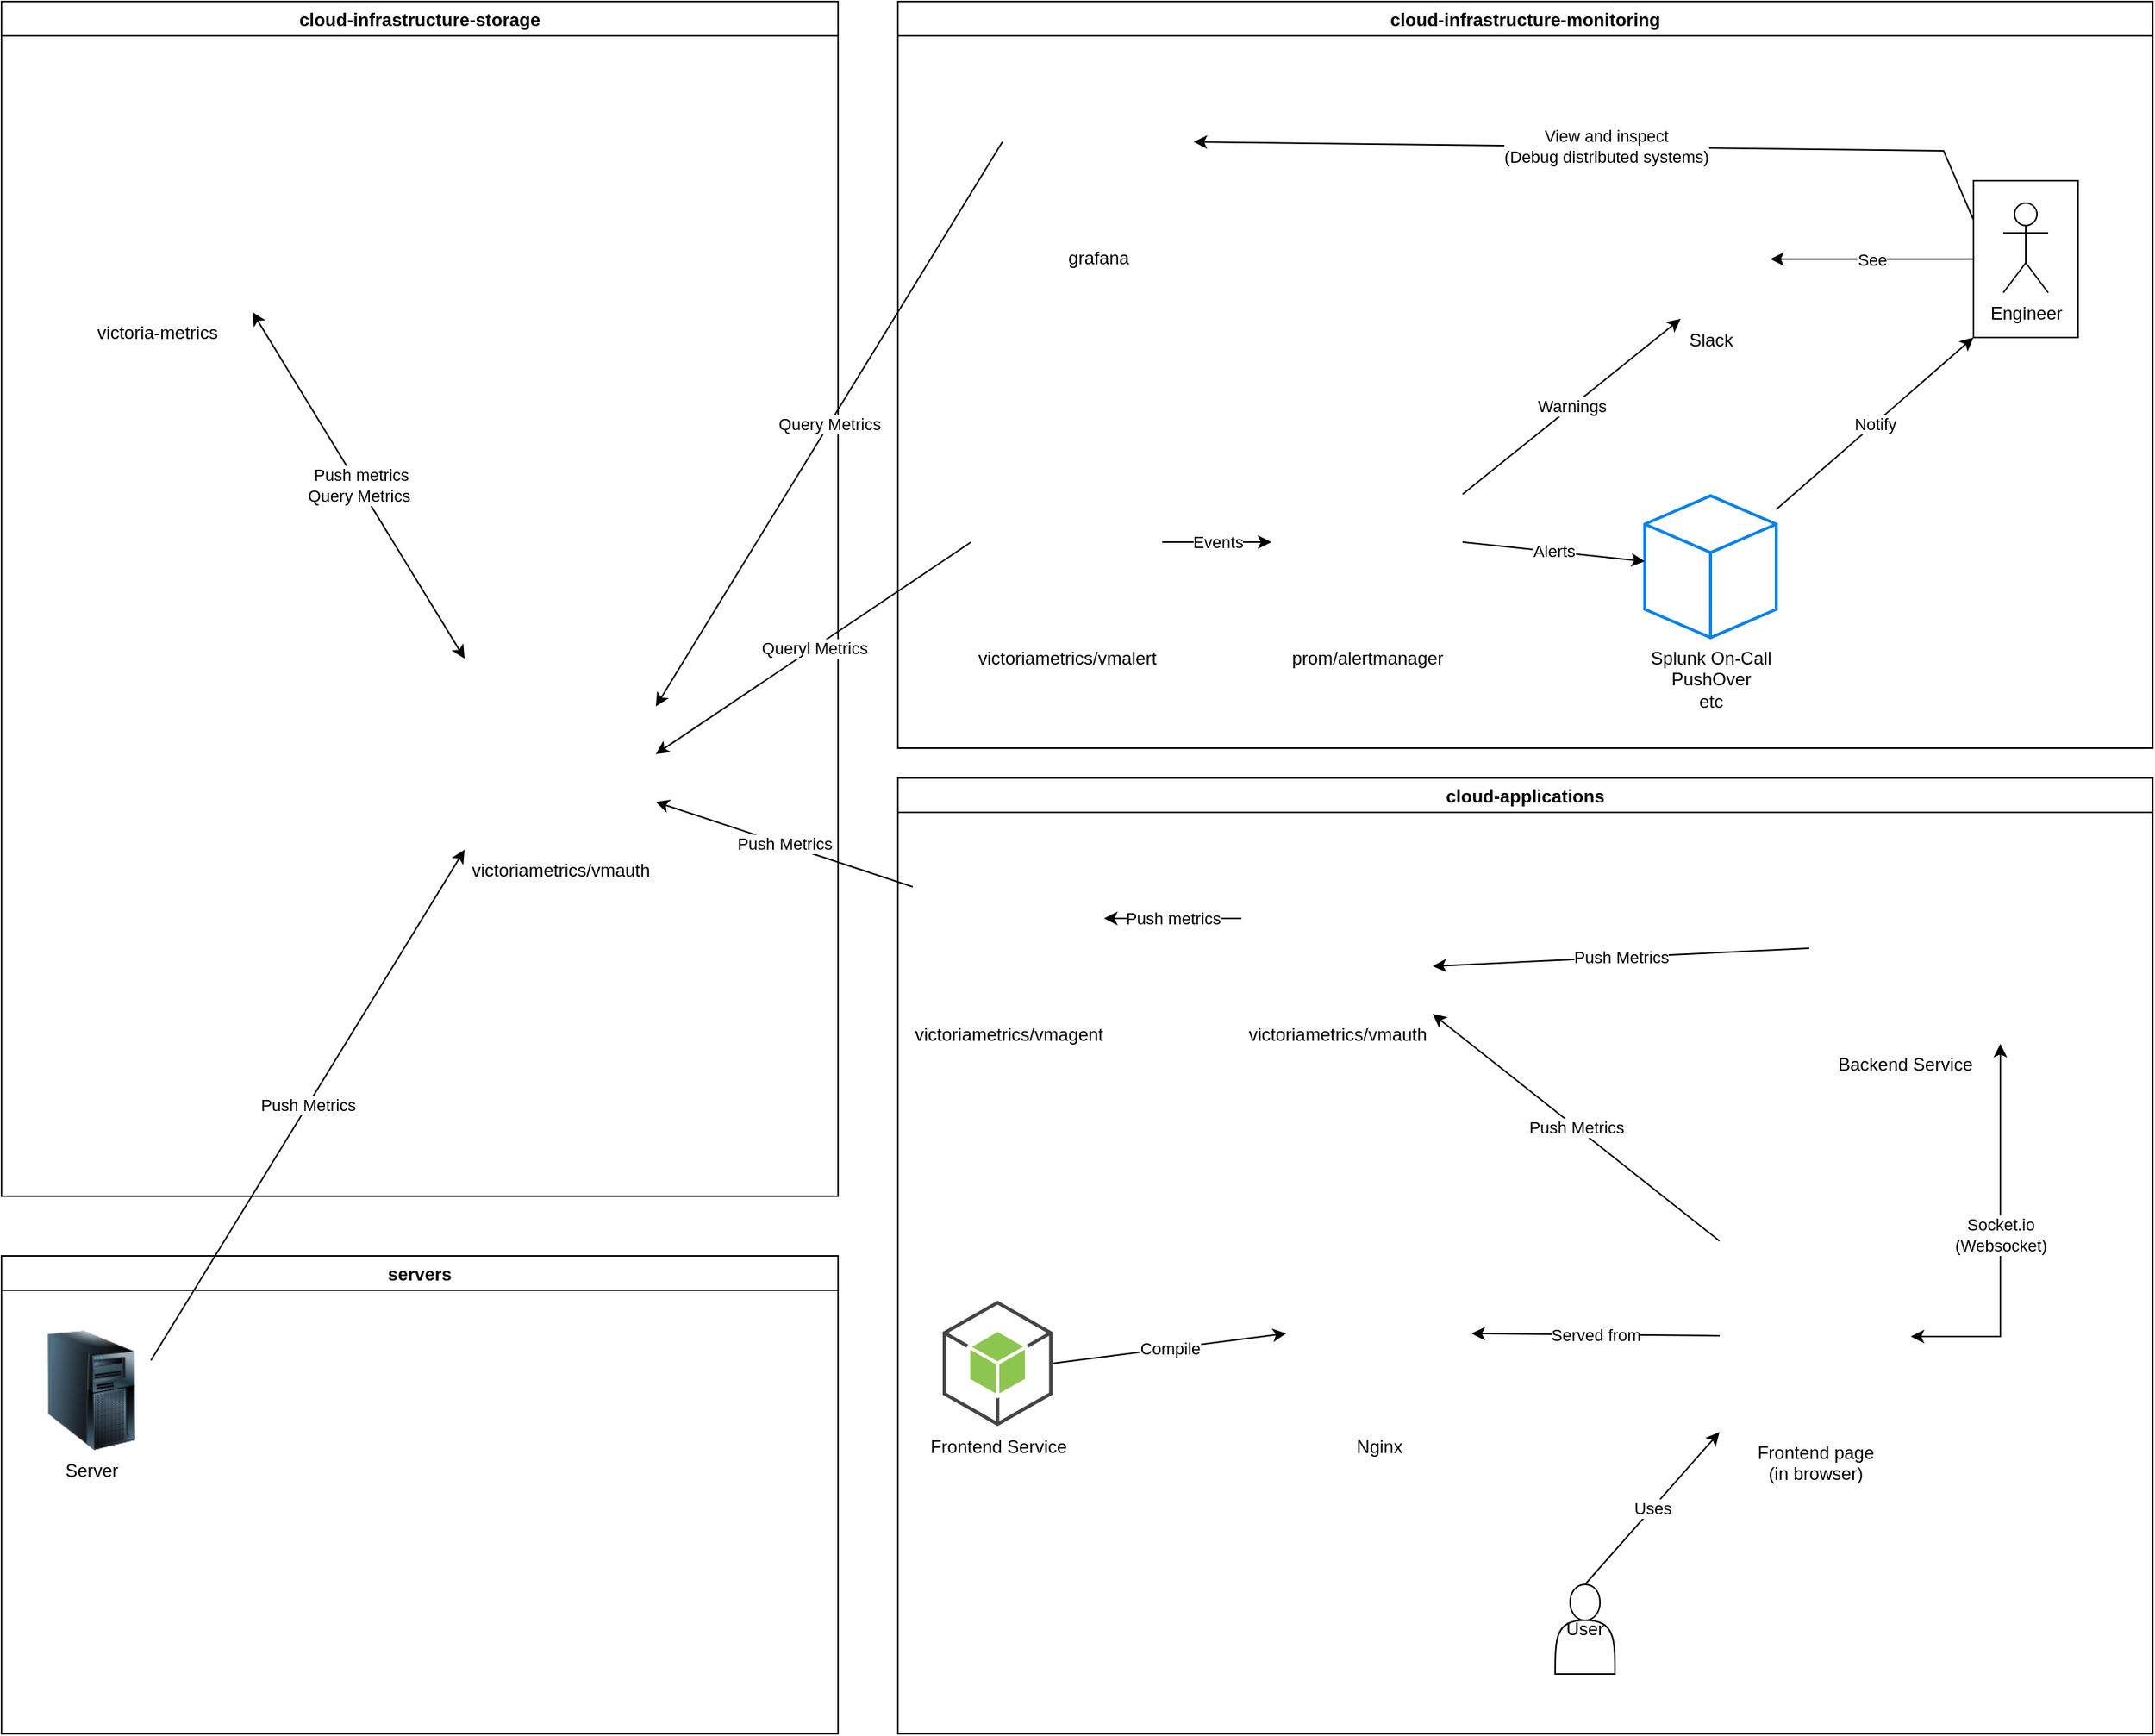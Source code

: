 <mxfile version="20.3.0" type="device"><diagram id="92SBpQTzjibv6ayXNiNW" name="Page-1"><mxGraphModel dx="1422" dy="861" grid="1" gridSize="10" guides="1" tooltips="1" connect="1" arrows="1" fold="1" page="1" pageScale="1" pageWidth="827" pageHeight="1169" math="0" shadow="0"><root><mxCell id="0"/><mxCell id="1" parent="0"/><mxCell id="h9Q-QWtB2pq_44gZU6Tq-1" value="cloud-applications" style="swimlane;" parent="1" vertex="1"><mxGeometry x="640" y="520" width="840" height="640" as="geometry"/></mxCell><mxCell id="h9Q-QWtB2pq_44gZU6Tq-44" value="Backend Service" style="shape=image;html=1;verticalAlign=top;verticalLabelPosition=bottom;labelBackgroundColor=#ffffff;imageAspect=0;aspect=fixed;image=https://cdn1.iconfinder.com/data/icons/social-media-2106/24/social_media_social_media_logo_docker-128.png" parent="h9Q-QWtB2pq_44gZU6Tq-1" vertex="1"><mxGeometry x="610" y="50" width="128" height="128" as="geometry"/></mxCell><mxCell id="h9Q-QWtB2pq_44gZU6Tq-46" value="victoriametrics/vmauth" style="shape=image;html=1;verticalAlign=top;verticalLabelPosition=bottom;labelBackgroundColor=#ffffff;imageAspect=0;aspect=fixed;image=https://cdn0.iconfinder.com/data/icons/social-media-2104/24/social_media_social_media_logo_docker-128.png" parent="h9Q-QWtB2pq_44gZU6Tq-1" vertex="1"><mxGeometry x="230" y="30" width="128" height="128" as="geometry"/></mxCell><mxCell id="h9Q-QWtB2pq_44gZU6Tq-48" value="Push Metrics" style="endArrow=classic;html=1;rounded=0;exitX=0;exitY=0.5;exitDx=0;exitDy=0;entryX=1;entryY=0.75;entryDx=0;entryDy=0;" parent="h9Q-QWtB2pq_44gZU6Tq-1" source="h9Q-QWtB2pq_44gZU6Tq-44" target="h9Q-QWtB2pq_44gZU6Tq-46" edge="1"><mxGeometry width="50" height="50" relative="1" as="geometry"><mxPoint x="340" y="320" as="sourcePoint"/><mxPoint x="540" y="150" as="targetPoint"/><Array as="points"/></mxGeometry></mxCell><mxCell id="h9Q-QWtB2pq_44gZU6Tq-49" value="Nginx" style="shape=image;html=1;verticalAlign=top;verticalLabelPosition=bottom;labelBackgroundColor=#ffffff;imageAspect=0;aspect=fixed;image=https://cdn0.iconfinder.com/data/icons/social-media-2104/24/social_media_social_media_logo_docker-128.png" parent="h9Q-QWtB2pq_44gZU6Tq-1" vertex="1"><mxGeometry x="260" y="310" width="124" height="124" as="geometry"/></mxCell><mxCell id="h9Q-QWtB2pq_44gZU6Tq-51" value="Compile" style="endArrow=classic;html=1;rounded=0;entryX=0;entryY=0.5;entryDx=0;entryDy=0;exitX=1;exitY=0.5;exitDx=0;exitDy=0;exitPerimeter=0;" parent="h9Q-QWtB2pq_44gZU6Tq-1" source="h9Q-QWtB2pq_44gZU6Tq-52" target="h9Q-QWtB2pq_44gZU6Tq-49" edge="1"><mxGeometry width="50" height="50" relative="1" as="geometry"><mxPoint x="200" y="260" as="sourcePoint"/><mxPoint x="250" y="210" as="targetPoint"/></mxGeometry></mxCell><mxCell id="h9Q-QWtB2pq_44gZU6Tq-52" value="&lt;span style=&quot;background-color: rgb(255, 255, 255);&quot;&gt;Frontend Service&lt;/span&gt;" style="outlineConnect=0;dashed=0;verticalLabelPosition=bottom;verticalAlign=top;align=center;html=1;shape=mxgraph.aws3.android;fillColor=#8CC64F;gradientColor=none;" parent="h9Q-QWtB2pq_44gZU6Tq-1" vertex="1"><mxGeometry x="30" y="350" width="73.5" height="84" as="geometry"/></mxCell><mxCell id="h9Q-QWtB2pq_44gZU6Tq-57" value="Socket.io&lt;br&gt;(Websocket)" style="edgeStyle=orthogonalEdgeStyle;rounded=0;orthogonalLoop=1;jettySize=auto;html=1;endArrow=classic;endFill=1;entryX=1;entryY=1;entryDx=0;entryDy=0;strokeColor=default;startArrow=classic;startFill=1;" parent="h9Q-QWtB2pq_44gZU6Tq-1" source="h9Q-QWtB2pq_44gZU6Tq-53" target="h9Q-QWtB2pq_44gZU6Tq-44" edge="1"><mxGeometry relative="1" as="geometry"><mxPoint x="422" y="284" as="targetPoint"/><Array as="points"><mxPoint x="738" y="374"/></Array></mxGeometry></mxCell><mxCell id="h9Q-QWtB2pq_44gZU6Tq-53" value="Frontend page&lt;br&gt;(in browser)" style="shape=image;html=1;verticalAlign=top;verticalLabelPosition=bottom;labelBackgroundColor=#ffffff;imageAspect=0;aspect=fixed;image=https://cdn4.iconfinder.com/data/icons/online-marketing-hand-drawn-vol-4/52/web__globe__data__technology__list__menu__webpage-128.png" parent="h9Q-QWtB2pq_44gZU6Tq-1" vertex="1"><mxGeometry x="550" y="310" width="128" height="128" as="geometry"/></mxCell><mxCell id="h9Q-QWtB2pq_44gZU6Tq-54" value="Served from" style="endArrow=classic;html=1;rounded=0;entryX=1;entryY=0.5;entryDx=0;entryDy=0;" parent="h9Q-QWtB2pq_44gZU6Tq-1" source="h9Q-QWtB2pq_44gZU6Tq-53" target="h9Q-QWtB2pq_44gZU6Tq-49" edge="1"><mxGeometry width="50" height="50" relative="1" as="geometry"><mxPoint x="160" y="190" as="sourcePoint"/><mxPoint x="210" y="140" as="targetPoint"/><Array as="points"/></mxGeometry></mxCell><mxCell id="h9Q-QWtB2pq_44gZU6Tq-55" value="Push Metrics" style="endArrow=classic;html=1;rounded=0;exitX=0;exitY=0;exitDx=0;exitDy=0;entryX=1;entryY=1;entryDx=0;entryDy=0;" parent="h9Q-QWtB2pq_44gZU6Tq-1" source="h9Q-QWtB2pq_44gZU6Tq-53" target="h9Q-QWtB2pq_44gZU6Tq-46" edge="1"><mxGeometry width="50" height="50" relative="1" as="geometry"><mxPoint x="330" y="270" as="sourcePoint"/><mxPoint x="380" y="220" as="targetPoint"/></mxGeometry></mxCell><mxCell id="h9Q-QWtB2pq_44gZU6Tq-63" value="User" style="shape=actor;whiteSpace=wrap;html=1;" parent="h9Q-QWtB2pq_44gZU6Tq-1" vertex="1"><mxGeometry x="440" y="540" width="40" height="60" as="geometry"/></mxCell><mxCell id="h9Q-QWtB2pq_44gZU6Tq-65" value="Uses" style="endArrow=classic;html=1;rounded=0;strokeColor=default;entryX=0;entryY=1;entryDx=0;entryDy=0;exitX=0.5;exitY=0;exitDx=0;exitDy=0;" parent="h9Q-QWtB2pq_44gZU6Tq-1" source="h9Q-QWtB2pq_44gZU6Tq-63" target="h9Q-QWtB2pq_44gZU6Tq-53" edge="1"><mxGeometry width="50" height="50" relative="1" as="geometry"><mxPoint x="380" y="540" as="sourcePoint"/><mxPoint x="430" y="490" as="targetPoint"/></mxGeometry></mxCell><mxCell id="p3U8EqqHj6WfiFJQHVGO-1" value="victoriametrics/vmagent" style="shape=image;html=1;verticalAlign=top;verticalLabelPosition=bottom;labelBackgroundColor=#ffffff;imageAspect=0;aspect=fixed;image=https://cdn0.iconfinder.com/data/icons/social-media-2104/24/social_media_social_media_logo_docker-128.png" vertex="1" parent="h9Q-QWtB2pq_44gZU6Tq-1"><mxGeometry x="10" y="30" width="128" height="128" as="geometry"/></mxCell><mxCell id="h9Q-QWtB2pq_44gZU6Tq-47" value="Push metrics" style="endArrow=classic;html=1;rounded=0;exitX=0;exitY=0.5;exitDx=0;exitDy=0;" parent="h9Q-QWtB2pq_44gZU6Tq-1" source="h9Q-QWtB2pq_44gZU6Tq-46" target="p3U8EqqHj6WfiFJQHVGO-1" edge="1"><mxGeometry width="50" height="50" relative="1" as="geometry"><mxPoint x="-200" y="10" as="sourcePoint"/><mxPoint x="-150" y="-40" as="targetPoint"/><Array as="points"/></mxGeometry></mxCell><mxCell id="h9Q-QWtB2pq_44gZU6Tq-2" value="cloud-infrastructure-monitoring" style="swimlane;" parent="1" vertex="1"><mxGeometry x="640" width="840" height="500" as="geometry"/></mxCell><mxCell id="h9Q-QWtB2pq_44gZU6Tq-18" value="victoriametrics/vmalert" style="shape=image;html=1;verticalAlign=top;verticalLabelPosition=bottom;labelBackgroundColor=#ffffff;imageAspect=0;aspect=fixed;image=https://cdn0.iconfinder.com/data/icons/social-media-2104/24/social_media_social_media_logo_docker-128.png" parent="h9Q-QWtB2pq_44gZU6Tq-2" vertex="1"><mxGeometry x="49" y="298" width="128" height="128" as="geometry"/></mxCell><mxCell id="h9Q-QWtB2pq_44gZU6Tq-20" value="prom/alertmanager" style="shape=image;html=1;verticalAlign=top;verticalLabelPosition=bottom;labelBackgroundColor=#ffffff;imageAspect=0;aspect=fixed;image=https://cdn0.iconfinder.com/data/icons/social-media-2104/24/social_media_social_media_logo_docker-128.png" parent="h9Q-QWtB2pq_44gZU6Tq-2" vertex="1"><mxGeometry x="250" y="298" width="128" height="128" as="geometry"/></mxCell><mxCell id="h9Q-QWtB2pq_44gZU6Tq-16" value="Events" style="edgeStyle=orthogonalEdgeStyle;rounded=0;orthogonalLoop=1;jettySize=auto;html=1;endArrow=classic;endFill=1;exitX=1;exitY=0.5;exitDx=0;exitDy=0;entryX=0;entryY=0.5;entryDx=0;entryDy=0;" parent="h9Q-QWtB2pq_44gZU6Tq-2" source="h9Q-QWtB2pq_44gZU6Tq-18" target="h9Q-QWtB2pq_44gZU6Tq-20" edge="1"><mxGeometry relative="1" as="geometry"><mxPoint x="200" y="320" as="sourcePoint"/><mxPoint x="242" y="274" as="targetPoint"/></mxGeometry></mxCell><mxCell id="h9Q-QWtB2pq_44gZU6Tq-21" value="grafana" style="shape=image;html=1;verticalAlign=top;verticalLabelPosition=bottom;labelBackgroundColor=#ffffff;imageAspect=0;aspect=fixed;image=https://cdn0.iconfinder.com/data/icons/social-media-2104/24/social_media_social_media_logo_docker-128.png" parent="h9Q-QWtB2pq_44gZU6Tq-2" vertex="1"><mxGeometry x="70" y="30" width="128" height="128" as="geometry"/></mxCell><mxCell id="h9Q-QWtB2pq_44gZU6Tq-22" value="Slack" style="shape=image;html=1;verticalAlign=top;verticalLabelPosition=bottom;labelBackgroundColor=#ffffff;imageAspect=0;aspect=fixed;image=https://cdn2.iconfinder.com/data/icons/social-media-2285/512/1_Slack_colored_svg-128.png" parent="h9Q-QWtB2pq_44gZU6Tq-2" vertex="1"><mxGeometry x="504" y="132.5" width="80" height="80" as="geometry"/></mxCell><mxCell id="h9Q-QWtB2pq_44gZU6Tq-26" value="Splunk On-Call&lt;br&gt;PushOver&lt;br&gt;etc" style="html=1;verticalLabelPosition=bottom;align=center;labelBackgroundColor=#ffffff;verticalAlign=top;strokeWidth=2;strokeColor=#0080F0;shadow=0;dashed=0;shape=mxgraph.ios7.icons.cube;" parent="h9Q-QWtB2pq_44gZU6Tq-2" vertex="1"><mxGeometry x="500" y="331" width="88" height="95" as="geometry"/></mxCell><mxCell id="h9Q-QWtB2pq_44gZU6Tq-27" value="Alerts" style="endArrow=classic;html=1;rounded=0;exitX=1;exitY=0.5;exitDx=0;exitDy=0;entryX=0;entryY=0.462;entryDx=0;entryDy=0;entryPerimeter=0;" parent="h9Q-QWtB2pq_44gZU6Tq-2" source="h9Q-QWtB2pq_44gZU6Tq-20" target="h9Q-QWtB2pq_44gZU6Tq-26" edge="1"><mxGeometry width="50" height="50" relative="1" as="geometry"><mxPoint x="420" y="570" as="sourcePoint"/><mxPoint x="470" y="520" as="targetPoint"/></mxGeometry></mxCell><mxCell id="h9Q-QWtB2pq_44gZU6Tq-28" value="Warnings" style="endArrow=classic;html=1;rounded=0;exitX=1;exitY=0.25;exitDx=0;exitDy=0;entryX=0.25;entryY=1;entryDx=0;entryDy=0;" parent="h9Q-QWtB2pq_44gZU6Tq-2" source="h9Q-QWtB2pq_44gZU6Tq-20" target="h9Q-QWtB2pq_44gZU6Tq-22" edge="1"><mxGeometry width="50" height="50" relative="1" as="geometry"><mxPoint x="358" y="244" as="sourcePoint"/><mxPoint x="495" y="270.985" as="targetPoint"/></mxGeometry></mxCell><mxCell id="h9Q-QWtB2pq_44gZU6Tq-32" value="See" style="edgeStyle=orthogonalEdgeStyle;rounded=0;orthogonalLoop=1;jettySize=auto;html=1;endArrow=classic;endFill=1;exitX=0;exitY=0.5;exitDx=0;exitDy=0;" parent="h9Q-QWtB2pq_44gZU6Tq-2" source="h9Q-QWtB2pq_44gZU6Tq-35" target="h9Q-QWtB2pq_44gZU6Tq-22" edge="1"><mxGeometry relative="1" as="geometry"><mxPoint x="690" y="190" as="sourcePoint"/></mxGeometry></mxCell><mxCell id="h9Q-QWtB2pq_44gZU6Tq-34" value="Notify" style="endArrow=classic;html=1;rounded=0;entryX=0;entryY=1;entryDx=0;entryDy=0;" parent="h9Q-QWtB2pq_44gZU6Tq-2" source="h9Q-QWtB2pq_44gZU6Tq-26" target="h9Q-QWtB2pq_44gZU6Tq-35" edge="1"><mxGeometry width="50" height="50" relative="1" as="geometry"><mxPoint x="700" y="380" as="sourcePoint"/><mxPoint x="700" y="220" as="targetPoint"/></mxGeometry></mxCell><mxCell id="h9Q-QWtB2pq_44gZU6Tq-38" value="" style="group" parent="h9Q-QWtB2pq_44gZU6Tq-2" vertex="1" connectable="0"><mxGeometry x="720" y="120" width="70" height="105" as="geometry"/></mxCell><mxCell id="h9Q-QWtB2pq_44gZU6Tq-35" value="" style="rounded=0;whiteSpace=wrap;html=1;" parent="h9Q-QWtB2pq_44gZU6Tq-38" vertex="1"><mxGeometry width="70" height="105" as="geometry"/></mxCell><mxCell id="h9Q-QWtB2pq_44gZU6Tq-30" value="Engineer" style="shape=umlActor;verticalLabelPosition=bottom;verticalAlign=top;html=1;outlineConnect=0;" parent="h9Q-QWtB2pq_44gZU6Tq-38" vertex="1"><mxGeometry x="20" y="15" width="30" height="60" as="geometry"/></mxCell><mxCell id="h9Q-QWtB2pq_44gZU6Tq-62" value="View and inspect&lt;br&gt;(Debug distributed systems)" style="endArrow=classic;html=1;rounded=0;strokeColor=default;entryX=1;entryY=0.5;entryDx=0;entryDy=0;exitX=0;exitY=0.25;exitDx=0;exitDy=0;" parent="h9Q-QWtB2pq_44gZU6Tq-2" source="h9Q-QWtB2pq_44gZU6Tq-35" target="h9Q-QWtB2pq_44gZU6Tq-21" edge="1"><mxGeometry width="50" height="50" relative="1" as="geometry"><mxPoint x="870" y="140" as="sourcePoint"/><mxPoint x="920" y="90" as="targetPoint"/><Array as="points"><mxPoint x="700" y="100"/></Array></mxGeometry></mxCell><mxCell id="h9Q-QWtB2pq_44gZU6Tq-3" value="servers" style="swimlane;" parent="1" vertex="1"><mxGeometry x="40" y="840" width="560" height="320" as="geometry"/></mxCell><mxCell id="h9Q-QWtB2pq_44gZU6Tq-39" value="Server" style="image;html=1;image=img/lib/clip_art/computers/Server_Tower_128x128.png" parent="h9Q-QWtB2pq_44gZU6Tq-3" vertex="1"><mxGeometry x="20" y="50" width="80" height="80" as="geometry"/></mxCell><mxCell id="h9Q-QWtB2pq_44gZU6Tq-5" value="cloud-infrastructure-storage" style="swimlane;" parent="1" vertex="1"><mxGeometry x="40" width="560" height="800" as="geometry"/></mxCell><mxCell id="h9Q-QWtB2pq_44gZU6Tq-12" value="&amp;nbsp;Push metrics&lt;br&gt;Query Metrics" style="endArrow=classic;startArrow=classic;html=1;rounded=0;exitX=0;exitY=0;exitDx=0;exitDy=0;entryX=1;entryY=1;entryDx=0;entryDy=0;" parent="h9Q-QWtB2pq_44gZU6Tq-5" source="h9Q-QWtB2pq_44gZU6Tq-17" target="h9Q-QWtB2pq_44gZU6Tq-42" edge="1"><mxGeometry width="50" height="50" relative="1" as="geometry"><mxPoint x="240" y="210" as="sourcePoint"/><mxPoint x="130" y="122.857" as="targetPoint"/></mxGeometry></mxCell><mxCell id="h9Q-QWtB2pq_44gZU6Tq-17" value="victoriametrics/vmauth" style="shape=image;html=1;verticalAlign=top;verticalLabelPosition=bottom;labelBackgroundColor=#ffffff;imageAspect=0;aspect=fixed;image=https://cdn0.iconfinder.com/data/icons/social-media-2104/24/social_media_social_media_logo_docker-128.png" parent="h9Q-QWtB2pq_44gZU6Tq-5" vertex="1"><mxGeometry x="310" y="440" width="128" height="128" as="geometry"/></mxCell><mxCell id="h9Q-QWtB2pq_44gZU6Tq-42" value="victoria-metrics" style="shape=image;html=1;verticalAlign=top;verticalLabelPosition=bottom;labelBackgroundColor=#ffffff;imageAspect=0;aspect=fixed;image=https://cdn0.iconfinder.com/data/icons/social-media-2104/24/social_media_social_media_logo_docker-128.png" parent="h9Q-QWtB2pq_44gZU6Tq-5" vertex="1"><mxGeometry x="40" y="80" width="128" height="128" as="geometry"/></mxCell><mxCell id="h9Q-QWtB2pq_44gZU6Tq-11" value="Query Metrics" style="endArrow=classic;html=1;rounded=0;entryX=1;entryY=0.25;entryDx=0;entryDy=0;exitX=0;exitY=0.5;exitDx=0;exitDy=0;" parent="1" source="h9Q-QWtB2pq_44gZU6Tq-21" target="h9Q-QWtB2pq_44gZU6Tq-17" edge="1"><mxGeometry width="50" height="50" relative="1" as="geometry"><mxPoint x="680" y="133.825" as="sourcePoint"/><mxPoint x="525" y="245" as="targetPoint"/></mxGeometry></mxCell><mxCell id="h9Q-QWtB2pq_44gZU6Tq-14" value="Queryl Metrics" style="endArrow=classic;html=1;rounded=0;entryX=1;entryY=0.5;entryDx=0;entryDy=0;exitX=0;exitY=0.5;exitDx=0;exitDy=0;" parent="1" source="h9Q-QWtB2pq_44gZU6Tq-18" target="h9Q-QWtB2pq_44gZU6Tq-17" edge="1"><mxGeometry width="50" height="50" relative="1" as="geometry"><mxPoint x="680" y="274" as="sourcePoint"/><mxPoint x="530" y="285" as="targetPoint"/></mxGeometry></mxCell><mxCell id="h9Q-QWtB2pq_44gZU6Tq-40" value="Push Metrics" style="endArrow=classic;html=1;rounded=0;entryX=0;entryY=1;entryDx=0;entryDy=0;exitX=1;exitY=0.25;exitDx=0;exitDy=0;" parent="1" source="h9Q-QWtB2pq_44gZU6Tq-39" target="h9Q-QWtB2pq_44gZU6Tq-17" edge="1"><mxGeometry width="50" height="50" relative="1" as="geometry"><mxPoint x="510" y="500" as="sourcePoint"/><mxPoint x="560" y="450" as="targetPoint"/></mxGeometry></mxCell><mxCell id="p3U8EqqHj6WfiFJQHVGO-2" value="Push Metrics" style="endArrow=classic;html=1;rounded=0;entryX=1;entryY=0.75;entryDx=0;entryDy=0;" edge="1" parent="1" source="p3U8EqqHj6WfiFJQHVGO-1" target="h9Q-QWtB2pq_44gZU6Tq-17"><mxGeometry width="50" height="50" relative="1" as="geometry"><mxPoint x="530" y="630" as="sourcePoint"/><mxPoint x="580" y="580" as="targetPoint"/></mxGeometry></mxCell></root></mxGraphModel></diagram></mxfile>
